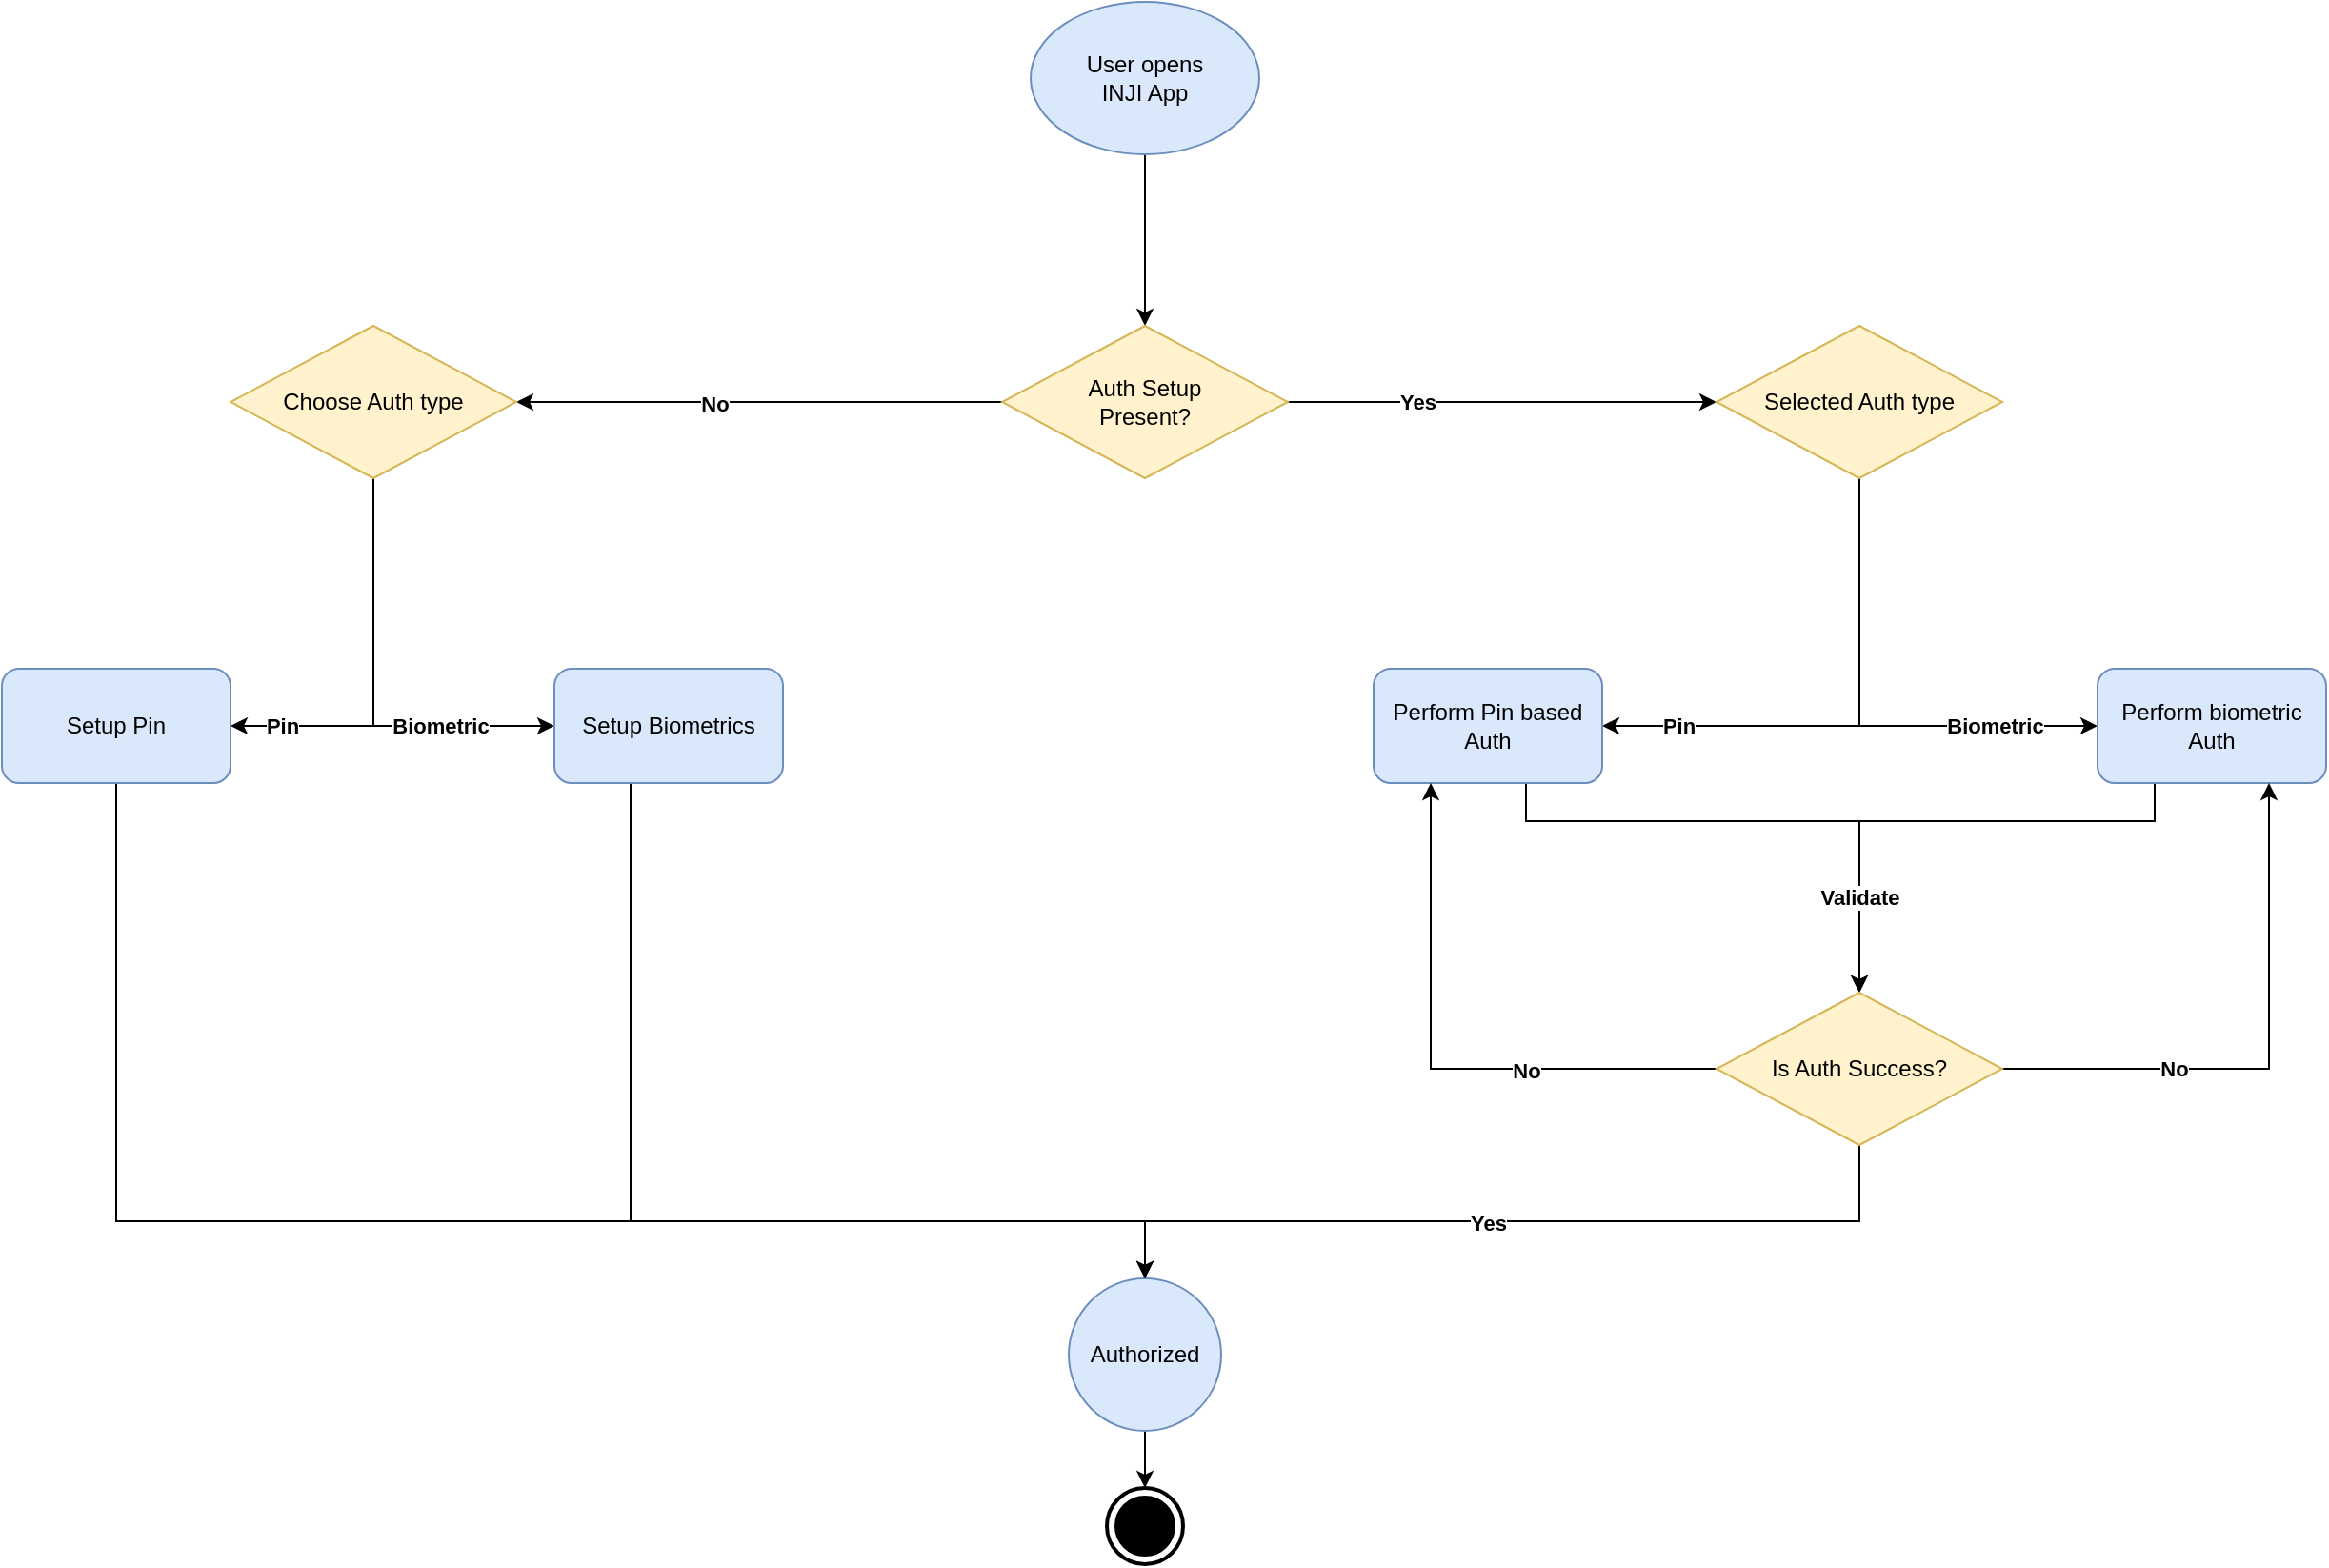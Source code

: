 <mxfile version="21.1.2" type="device">
  <diagram name="Page-1" id="93VnuNxYh2gsQvyITQv-">
    <mxGraphModel dx="2233" dy="841" grid="1" gridSize="10" guides="1" tooltips="1" connect="1" arrows="1" fold="1" page="1" pageScale="1" pageWidth="827" pageHeight="1169" math="0" shadow="0">
      <root>
        <mxCell id="0" />
        <mxCell id="1" parent="0" />
        <mxCell id="Qxa5S_glfbw3jdkzJXX0-3" style="edgeStyle=orthogonalEdgeStyle;rounded=0;orthogonalLoop=1;jettySize=auto;html=1;" edge="1" parent="1" source="Qxa5S_glfbw3jdkzJXX0-1" target="Qxa5S_glfbw3jdkzJXX0-2">
          <mxGeometry relative="1" as="geometry" />
        </mxCell>
        <mxCell id="Qxa5S_glfbw3jdkzJXX0-1" value="User opens&lt;br&gt;INJI App" style="ellipse;whiteSpace=wrap;html=1;fillColor=#dae8fc;strokeColor=#6c8ebf;" vertex="1" parent="1">
          <mxGeometry x="400" y="100" width="120" height="80" as="geometry" />
        </mxCell>
        <mxCell id="Qxa5S_glfbw3jdkzJXX0-25" style="edgeStyle=orthogonalEdgeStyle;rounded=0;orthogonalLoop=1;jettySize=auto;html=1;entryX=0;entryY=0.5;entryDx=0;entryDy=0;" edge="1" parent="1" source="Qxa5S_glfbw3jdkzJXX0-2" target="Qxa5S_glfbw3jdkzJXX0-22">
          <mxGeometry relative="1" as="geometry" />
        </mxCell>
        <mxCell id="Qxa5S_glfbw3jdkzJXX0-58" value="Yes" style="edgeLabel;html=1;align=center;verticalAlign=middle;resizable=0;points=[];fontStyle=1" vertex="1" connectable="0" parent="Qxa5S_glfbw3jdkzJXX0-25">
          <mxGeometry x="-0.399" relative="1" as="geometry">
            <mxPoint as="offset" />
          </mxGeometry>
        </mxCell>
        <mxCell id="Qxa5S_glfbw3jdkzJXX0-57" style="edgeStyle=orthogonalEdgeStyle;rounded=0;orthogonalLoop=1;jettySize=auto;html=1;entryX=1;entryY=0.5;entryDx=0;entryDy=0;" edge="1" parent="1" source="Qxa5S_glfbw3jdkzJXX0-2">
          <mxGeometry relative="1" as="geometry">
            <mxPoint x="130" y="310" as="targetPoint" />
          </mxGeometry>
        </mxCell>
        <mxCell id="Qxa5S_glfbw3jdkzJXX0-59" value="No" style="edgeLabel;html=1;align=center;verticalAlign=middle;resizable=0;points=[];fontStyle=1" vertex="1" connectable="0" parent="Qxa5S_glfbw3jdkzJXX0-57">
          <mxGeometry x="0.185" relative="1" as="geometry">
            <mxPoint as="offset" />
          </mxGeometry>
        </mxCell>
        <mxCell id="Qxa5S_glfbw3jdkzJXX0-2" value="Auth Setup&lt;br&gt;Present?" style="rhombus;whiteSpace=wrap;html=1;fillColor=#fff2cc;strokeColor=#d6b656;" vertex="1" parent="1">
          <mxGeometry x="385" y="270" width="150" height="80" as="geometry" />
        </mxCell>
        <mxCell id="Qxa5S_glfbw3jdkzJXX0-15" style="edgeStyle=orthogonalEdgeStyle;rounded=0;orthogonalLoop=1;jettySize=auto;html=1;" edge="1" parent="1" source="Qxa5S_glfbw3jdkzJXX0-6" target="Qxa5S_glfbw3jdkzJXX0-14">
          <mxGeometry relative="1" as="geometry" />
        </mxCell>
        <mxCell id="Qxa5S_glfbw3jdkzJXX0-6" value="Authorized" style="ellipse;whiteSpace=wrap;html=1;aspect=fixed;fillColor=#dae8fc;strokeColor=#6c8ebf;" vertex="1" parent="1">
          <mxGeometry x="420" y="770" width="80" height="80" as="geometry" />
        </mxCell>
        <mxCell id="Qxa5S_glfbw3jdkzJXX0-14" value="" style="html=1;shape=mxgraph.sysml.actFinal;strokeWidth=2;verticalLabelPosition=bottom;verticalAlignment=top;" vertex="1" parent="1">
          <mxGeometry x="440" y="880" width="40" height="40" as="geometry" />
        </mxCell>
        <mxCell id="Qxa5S_glfbw3jdkzJXX0-28" style="edgeStyle=orthogonalEdgeStyle;rounded=0;orthogonalLoop=1;jettySize=auto;html=1;entryX=1;entryY=0.5;entryDx=0;entryDy=0;" edge="1" parent="1" source="Qxa5S_glfbw3jdkzJXX0-22" target="Qxa5S_glfbw3jdkzJXX0-27">
          <mxGeometry relative="1" as="geometry">
            <Array as="points">
              <mxPoint x="835" y="480" />
            </Array>
          </mxGeometry>
        </mxCell>
        <mxCell id="Qxa5S_glfbw3jdkzJXX0-30" value="Pin" style="edgeLabel;html=1;align=center;verticalAlign=middle;resizable=0;points=[];fontStyle=1" vertex="1" connectable="0" parent="Qxa5S_glfbw3jdkzJXX0-28">
          <mxGeometry x="0.593" y="3" relative="1" as="geometry">
            <mxPoint x="-14" y="-3" as="offset" />
          </mxGeometry>
        </mxCell>
        <mxCell id="Qxa5S_glfbw3jdkzJXX0-29" style="edgeStyle=orthogonalEdgeStyle;rounded=0;orthogonalLoop=1;jettySize=auto;html=1;entryX=0;entryY=0.5;entryDx=0;entryDy=0;" edge="1" parent="1" source="Qxa5S_glfbw3jdkzJXX0-22" target="Qxa5S_glfbw3jdkzJXX0-26">
          <mxGeometry relative="1" as="geometry">
            <Array as="points">
              <mxPoint x="835" y="480" />
            </Array>
          </mxGeometry>
        </mxCell>
        <mxCell id="Qxa5S_glfbw3jdkzJXX0-31" value="&lt;b&gt;Biometric&lt;/b&gt;" style="edgeLabel;html=1;align=center;verticalAlign=middle;resizable=0;points=[];" vertex="1" connectable="0" parent="Qxa5S_glfbw3jdkzJXX0-29">
          <mxGeometry x="0.418" y="4" relative="1" as="geometry">
            <mxPoint x="20" y="4" as="offset" />
          </mxGeometry>
        </mxCell>
        <mxCell id="Qxa5S_glfbw3jdkzJXX0-22" value="Selected Auth type" style="rhombus;whiteSpace=wrap;html=1;fillColor=#fff2cc;strokeColor=#d6b656;" vertex="1" parent="1">
          <mxGeometry x="760" y="270" width="150" height="80" as="geometry" />
        </mxCell>
        <mxCell id="Qxa5S_glfbw3jdkzJXX0-53" style="edgeStyle=orthogonalEdgeStyle;rounded=0;orthogonalLoop=1;jettySize=auto;html=1;entryX=0.5;entryY=0;entryDx=0;entryDy=0;" edge="1" parent="1" source="Qxa5S_glfbw3jdkzJXX0-26" target="Qxa5S_glfbw3jdkzJXX0-38">
          <mxGeometry relative="1" as="geometry">
            <Array as="points">
              <mxPoint x="990" y="530" />
              <mxPoint x="835" y="530" />
            </Array>
          </mxGeometry>
        </mxCell>
        <mxCell id="Qxa5S_glfbw3jdkzJXX0-26" value="Perform biometric&lt;br&gt;Auth" style="rounded=1;whiteSpace=wrap;html=1;fillColor=#dae8fc;strokeColor=#6c8ebf;" vertex="1" parent="1">
          <mxGeometry x="960" y="450" width="120" height="60" as="geometry" />
        </mxCell>
        <mxCell id="Qxa5S_glfbw3jdkzJXX0-40" style="edgeStyle=orthogonalEdgeStyle;rounded=0;orthogonalLoop=1;jettySize=auto;html=1;entryX=0.5;entryY=0;entryDx=0;entryDy=0;" edge="1" parent="1" source="Qxa5S_glfbw3jdkzJXX0-27" target="Qxa5S_glfbw3jdkzJXX0-38">
          <mxGeometry relative="1" as="geometry">
            <Array as="points">
              <mxPoint x="660" y="530" />
              <mxPoint x="835" y="530" />
            </Array>
          </mxGeometry>
        </mxCell>
        <mxCell id="Qxa5S_glfbw3jdkzJXX0-48" value="&lt;b&gt;Validate&lt;/b&gt;" style="edgeLabel;html=1;align=center;verticalAlign=middle;resizable=0;points=[];" vertex="1" connectable="0" parent="Qxa5S_glfbw3jdkzJXX0-40">
          <mxGeometry x="0.05" y="3" relative="1" as="geometry">
            <mxPoint x="45" y="43" as="offset" />
          </mxGeometry>
        </mxCell>
        <mxCell id="Qxa5S_glfbw3jdkzJXX0-27" value="Perform Pin based&lt;br style=&quot;border-color: var(--border-color);&quot;&gt;Auth" style="rounded=1;whiteSpace=wrap;html=1;fillColor=#dae8fc;strokeColor=#6c8ebf;" vertex="1" parent="1">
          <mxGeometry x="580" y="450" width="120" height="60" as="geometry" />
        </mxCell>
        <mxCell id="Qxa5S_glfbw3jdkzJXX0-50" style="edgeStyle=orthogonalEdgeStyle;rounded=0;orthogonalLoop=1;jettySize=auto;html=1;" edge="1" parent="1" source="Qxa5S_glfbw3jdkzJXX0-38" target="Qxa5S_glfbw3jdkzJXX0-6">
          <mxGeometry relative="1" as="geometry">
            <Array as="points">
              <mxPoint x="835" y="740" />
              <mxPoint x="460" y="740" />
            </Array>
          </mxGeometry>
        </mxCell>
        <mxCell id="Qxa5S_glfbw3jdkzJXX0-51" value="&lt;b&gt;Yes&lt;/b&gt;" style="edgeLabel;html=1;align=center;verticalAlign=middle;resizable=0;points=[];" vertex="1" connectable="0" parent="Qxa5S_glfbw3jdkzJXX0-50">
          <mxGeometry x="0.056" y="1" relative="1" as="geometry">
            <mxPoint as="offset" />
          </mxGeometry>
        </mxCell>
        <mxCell id="Qxa5S_glfbw3jdkzJXX0-52" style="edgeStyle=orthogonalEdgeStyle;rounded=0;orthogonalLoop=1;jettySize=auto;html=1;entryX=0.25;entryY=1;entryDx=0;entryDy=0;" edge="1" parent="1" source="Qxa5S_glfbw3jdkzJXX0-38" target="Qxa5S_glfbw3jdkzJXX0-27">
          <mxGeometry relative="1" as="geometry" />
        </mxCell>
        <mxCell id="Qxa5S_glfbw3jdkzJXX0-54" value="&lt;b&gt;No&lt;/b&gt;" style="edgeLabel;html=1;align=center;verticalAlign=middle;resizable=0;points=[];" vertex="1" connectable="0" parent="Qxa5S_glfbw3jdkzJXX0-52">
          <mxGeometry x="-0.334" y="1" relative="1" as="geometry">
            <mxPoint as="offset" />
          </mxGeometry>
        </mxCell>
        <mxCell id="Qxa5S_glfbw3jdkzJXX0-55" value="&lt;b&gt;No&lt;/b&gt;" style="edgeStyle=orthogonalEdgeStyle;rounded=0;orthogonalLoop=1;jettySize=auto;html=1;entryX=0.75;entryY=1;entryDx=0;entryDy=0;" edge="1" parent="1" source="Qxa5S_glfbw3jdkzJXX0-38" target="Qxa5S_glfbw3jdkzJXX0-26">
          <mxGeometry x="-0.379" relative="1" as="geometry">
            <mxPoint as="offset" />
          </mxGeometry>
        </mxCell>
        <mxCell id="Qxa5S_glfbw3jdkzJXX0-38" value="Is Auth Success?" style="rhombus;whiteSpace=wrap;html=1;fillColor=#fff2cc;strokeColor=#d6b656;" vertex="1" parent="1">
          <mxGeometry x="760" y="620" width="150" height="80" as="geometry" />
        </mxCell>
        <mxCell id="Qxa5S_glfbw3jdkzJXX0-69" style="edgeStyle=orthogonalEdgeStyle;rounded=0;orthogonalLoop=1;jettySize=auto;html=1;entryX=1;entryY=0.5;entryDx=0;entryDy=0;" edge="1" parent="1" source="Qxa5S_glfbw3jdkzJXX0-65" target="Qxa5S_glfbw3jdkzJXX0-68">
          <mxGeometry relative="1" as="geometry" />
        </mxCell>
        <mxCell id="Qxa5S_glfbw3jdkzJXX0-71" value="&lt;b&gt;Pin&lt;/b&gt;" style="edgeLabel;html=1;align=center;verticalAlign=middle;resizable=0;points=[];" vertex="1" connectable="0" parent="Qxa5S_glfbw3jdkzJXX0-69">
          <mxGeometry x="0.741" relative="1" as="geometry">
            <mxPoint as="offset" />
          </mxGeometry>
        </mxCell>
        <mxCell id="Qxa5S_glfbw3jdkzJXX0-70" style="edgeStyle=orthogonalEdgeStyle;rounded=0;orthogonalLoop=1;jettySize=auto;html=1;entryX=0;entryY=0.5;entryDx=0;entryDy=0;" edge="1" parent="1" source="Qxa5S_glfbw3jdkzJXX0-65" target="Qxa5S_glfbw3jdkzJXX0-67">
          <mxGeometry relative="1" as="geometry">
            <Array as="points">
              <mxPoint x="55" y="480" />
            </Array>
          </mxGeometry>
        </mxCell>
        <mxCell id="Qxa5S_glfbw3jdkzJXX0-72" value="&lt;b&gt;Biometric&lt;/b&gt;" style="edgeLabel;html=1;align=center;verticalAlign=middle;resizable=0;points=[];" vertex="1" connectable="0" parent="Qxa5S_glfbw3jdkzJXX0-70">
          <mxGeometry x="0.632" relative="1" as="geometry">
            <mxPoint x="-19" as="offset" />
          </mxGeometry>
        </mxCell>
        <mxCell id="Qxa5S_glfbw3jdkzJXX0-65" value="Choose Auth type" style="rhombus;whiteSpace=wrap;html=1;fillColor=#fff2cc;strokeColor=#d6b656;" vertex="1" parent="1">
          <mxGeometry x="-20" y="270" width="150" height="80" as="geometry" />
        </mxCell>
        <mxCell id="Qxa5S_glfbw3jdkzJXX0-73" style="edgeStyle=orthogonalEdgeStyle;rounded=0;orthogonalLoop=1;jettySize=auto;html=1;" edge="1" parent="1" source="Qxa5S_glfbw3jdkzJXX0-67" target="Qxa5S_glfbw3jdkzJXX0-6">
          <mxGeometry relative="1" as="geometry">
            <Array as="points">
              <mxPoint x="190" y="740" />
              <mxPoint x="460" y="740" />
            </Array>
          </mxGeometry>
        </mxCell>
        <mxCell id="Qxa5S_glfbw3jdkzJXX0-67" value="Setup Biometrics" style="rounded=1;whiteSpace=wrap;html=1;fillColor=#dae8fc;strokeColor=#6c8ebf;" vertex="1" parent="1">
          <mxGeometry x="150" y="450" width="120" height="60" as="geometry" />
        </mxCell>
        <mxCell id="Qxa5S_glfbw3jdkzJXX0-74" style="edgeStyle=orthogonalEdgeStyle;rounded=0;orthogonalLoop=1;jettySize=auto;html=1;entryX=0.5;entryY=0;entryDx=0;entryDy=0;" edge="1" parent="1" source="Qxa5S_glfbw3jdkzJXX0-68" target="Qxa5S_glfbw3jdkzJXX0-6">
          <mxGeometry relative="1" as="geometry">
            <Array as="points">
              <mxPoint x="-80" y="740" />
              <mxPoint x="460" y="740" />
            </Array>
          </mxGeometry>
        </mxCell>
        <mxCell id="Qxa5S_glfbw3jdkzJXX0-68" value="Setup Pin" style="rounded=1;whiteSpace=wrap;html=1;fillColor=#dae8fc;strokeColor=#6c8ebf;" vertex="1" parent="1">
          <mxGeometry x="-140" y="450" width="120" height="60" as="geometry" />
        </mxCell>
      </root>
    </mxGraphModel>
  </diagram>
</mxfile>

